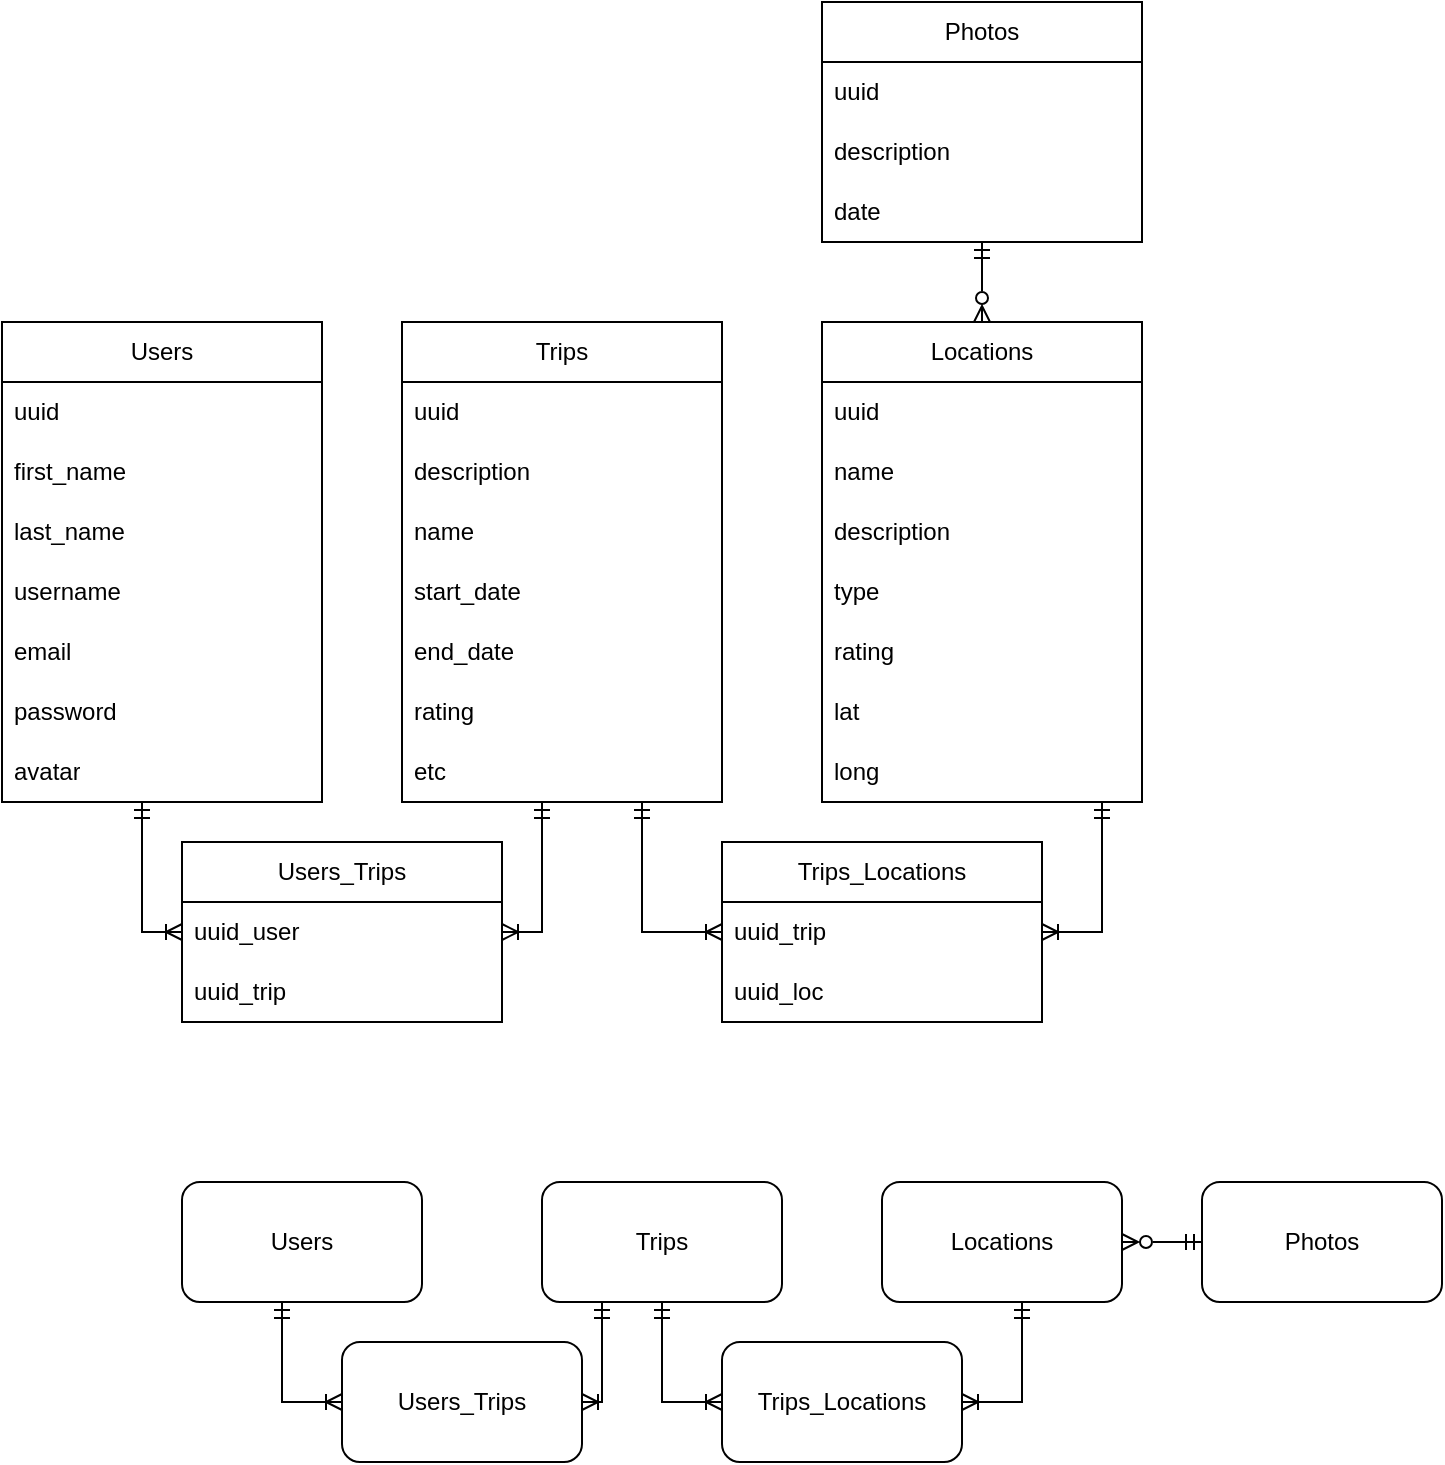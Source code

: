 <mxfile version="24.2.1" type="device">
  <diagram id="C5RBs43oDa-KdzZeNtuy" name="Page-1">
    <mxGraphModel dx="1121" dy="690" grid="1" gridSize="10" guides="1" tooltips="1" connect="1" arrows="1" fold="1" page="1" pageScale="1" pageWidth="827" pageHeight="1169" math="0" shadow="0">
      <root>
        <mxCell id="WIyWlLk6GJQsqaUBKTNV-0" />
        <mxCell id="WIyWlLk6GJQsqaUBKTNV-1" parent="WIyWlLk6GJQsqaUBKTNV-0" />
        <mxCell id="S6Zs9isHIHvM_lgudEaA-74" value="Users" style="swimlane;fontStyle=0;childLayout=stackLayout;horizontal=1;startSize=30;horizontalStack=0;resizeParent=1;resizeParentMax=0;resizeLast=0;collapsible=1;marginBottom=0;whiteSpace=wrap;html=1;" vertex="1" parent="WIyWlLk6GJQsqaUBKTNV-1">
          <mxGeometry x="100" y="250" width="160" height="240" as="geometry" />
        </mxCell>
        <mxCell id="S6Zs9isHIHvM_lgudEaA-75" value="uuid" style="text;strokeColor=none;fillColor=none;align=left;verticalAlign=middle;spacingLeft=4;spacingRight=4;overflow=hidden;points=[[0,0.5],[1,0.5]];portConstraint=eastwest;rotatable=0;whiteSpace=wrap;html=1;" vertex="1" parent="S6Zs9isHIHvM_lgudEaA-74">
          <mxGeometry y="30" width="160" height="30" as="geometry" />
        </mxCell>
        <mxCell id="S6Zs9isHIHvM_lgudEaA-76" value="first_name" style="text;strokeColor=none;fillColor=none;align=left;verticalAlign=middle;spacingLeft=4;spacingRight=4;overflow=hidden;points=[[0,0.5],[1,0.5]];portConstraint=eastwest;rotatable=0;whiteSpace=wrap;html=1;" vertex="1" parent="S6Zs9isHIHvM_lgudEaA-74">
          <mxGeometry y="60" width="160" height="30" as="geometry" />
        </mxCell>
        <mxCell id="S6Zs9isHIHvM_lgudEaA-77" value="last_name" style="text;strokeColor=none;fillColor=none;align=left;verticalAlign=middle;spacingLeft=4;spacingRight=4;overflow=hidden;points=[[0,0.5],[1,0.5]];portConstraint=eastwest;rotatable=0;whiteSpace=wrap;html=1;" vertex="1" parent="S6Zs9isHIHvM_lgudEaA-74">
          <mxGeometry y="90" width="160" height="30" as="geometry" />
        </mxCell>
        <mxCell id="S6Zs9isHIHvM_lgudEaA-78" value="username" style="text;strokeColor=none;fillColor=none;align=left;verticalAlign=middle;spacingLeft=4;spacingRight=4;overflow=hidden;points=[[0,0.5],[1,0.5]];portConstraint=eastwest;rotatable=0;whiteSpace=wrap;html=1;" vertex="1" parent="S6Zs9isHIHvM_lgudEaA-74">
          <mxGeometry y="120" width="160" height="30" as="geometry" />
        </mxCell>
        <mxCell id="S6Zs9isHIHvM_lgudEaA-79" value="email" style="text;strokeColor=none;fillColor=none;align=left;verticalAlign=middle;spacingLeft=4;spacingRight=4;overflow=hidden;points=[[0,0.5],[1,0.5]];portConstraint=eastwest;rotatable=0;whiteSpace=wrap;html=1;" vertex="1" parent="S6Zs9isHIHvM_lgudEaA-74">
          <mxGeometry y="150" width="160" height="30" as="geometry" />
        </mxCell>
        <mxCell id="S6Zs9isHIHvM_lgudEaA-80" value="password" style="text;strokeColor=none;fillColor=none;align=left;verticalAlign=middle;spacingLeft=4;spacingRight=4;overflow=hidden;points=[[0,0.5],[1,0.5]];portConstraint=eastwest;rotatable=0;whiteSpace=wrap;html=1;" vertex="1" parent="S6Zs9isHIHvM_lgudEaA-74">
          <mxGeometry y="180" width="160" height="30" as="geometry" />
        </mxCell>
        <mxCell id="S6Zs9isHIHvM_lgudEaA-81" value="avatar" style="text;strokeColor=none;fillColor=none;align=left;verticalAlign=middle;spacingLeft=4;spacingRight=4;overflow=hidden;points=[[0,0.5],[1,0.5]];portConstraint=eastwest;rotatable=0;whiteSpace=wrap;html=1;" vertex="1" parent="S6Zs9isHIHvM_lgudEaA-74">
          <mxGeometry y="210" width="160" height="30" as="geometry" />
        </mxCell>
        <mxCell id="S6Zs9isHIHvM_lgudEaA-82" value="Trips" style="swimlane;fontStyle=0;childLayout=stackLayout;horizontal=1;startSize=30;horizontalStack=0;resizeParent=1;resizeParentMax=0;resizeLast=0;collapsible=1;marginBottom=0;whiteSpace=wrap;html=1;" vertex="1" parent="WIyWlLk6GJQsqaUBKTNV-1">
          <mxGeometry x="300" y="250" width="160" height="240" as="geometry" />
        </mxCell>
        <mxCell id="S6Zs9isHIHvM_lgudEaA-83" value="uuid" style="text;strokeColor=none;fillColor=none;align=left;verticalAlign=middle;spacingLeft=4;spacingRight=4;overflow=hidden;points=[[0,0.5],[1,0.5]];portConstraint=eastwest;rotatable=0;whiteSpace=wrap;html=1;" vertex="1" parent="S6Zs9isHIHvM_lgudEaA-82">
          <mxGeometry y="30" width="160" height="30" as="geometry" />
        </mxCell>
        <mxCell id="S6Zs9isHIHvM_lgudEaA-84" value="description" style="text;strokeColor=none;fillColor=none;align=left;verticalAlign=middle;spacingLeft=4;spacingRight=4;overflow=hidden;points=[[0,0.5],[1,0.5]];portConstraint=eastwest;rotatable=0;whiteSpace=wrap;html=1;" vertex="1" parent="S6Zs9isHIHvM_lgudEaA-82">
          <mxGeometry y="60" width="160" height="30" as="geometry" />
        </mxCell>
        <mxCell id="S6Zs9isHIHvM_lgudEaA-85" value="name" style="text;strokeColor=none;fillColor=none;align=left;verticalAlign=middle;spacingLeft=4;spacingRight=4;overflow=hidden;points=[[0,0.5],[1,0.5]];portConstraint=eastwest;rotatable=0;whiteSpace=wrap;html=1;" vertex="1" parent="S6Zs9isHIHvM_lgudEaA-82">
          <mxGeometry y="90" width="160" height="30" as="geometry" />
        </mxCell>
        <mxCell id="S6Zs9isHIHvM_lgudEaA-86" value="start_date" style="text;strokeColor=none;fillColor=none;align=left;verticalAlign=middle;spacingLeft=4;spacingRight=4;overflow=hidden;points=[[0,0.5],[1,0.5]];portConstraint=eastwest;rotatable=0;whiteSpace=wrap;html=1;" vertex="1" parent="S6Zs9isHIHvM_lgudEaA-82">
          <mxGeometry y="120" width="160" height="30" as="geometry" />
        </mxCell>
        <mxCell id="S6Zs9isHIHvM_lgudEaA-87" value="end_date" style="text;strokeColor=none;fillColor=none;align=left;verticalAlign=middle;spacingLeft=4;spacingRight=4;overflow=hidden;points=[[0,0.5],[1,0.5]];portConstraint=eastwest;rotatable=0;whiteSpace=wrap;html=1;" vertex="1" parent="S6Zs9isHIHvM_lgudEaA-82">
          <mxGeometry y="150" width="160" height="30" as="geometry" />
        </mxCell>
        <mxCell id="S6Zs9isHIHvM_lgudEaA-88" value="rating" style="text;strokeColor=none;fillColor=none;align=left;verticalAlign=middle;spacingLeft=4;spacingRight=4;overflow=hidden;points=[[0,0.5],[1,0.5]];portConstraint=eastwest;rotatable=0;whiteSpace=wrap;html=1;" vertex="1" parent="S6Zs9isHIHvM_lgudEaA-82">
          <mxGeometry y="180" width="160" height="30" as="geometry" />
        </mxCell>
        <mxCell id="S6Zs9isHIHvM_lgudEaA-89" value="etc" style="text;strokeColor=none;fillColor=none;align=left;verticalAlign=middle;spacingLeft=4;spacingRight=4;overflow=hidden;points=[[0,0.5],[1,0.5]];portConstraint=eastwest;rotatable=0;whiteSpace=wrap;html=1;" vertex="1" parent="S6Zs9isHIHvM_lgudEaA-82">
          <mxGeometry y="210" width="160" height="30" as="geometry" />
        </mxCell>
        <mxCell id="S6Zs9isHIHvM_lgudEaA-90" value="Users_Trips" style="swimlane;fontStyle=0;childLayout=stackLayout;horizontal=1;startSize=30;horizontalStack=0;resizeParent=1;resizeParentMax=0;resizeLast=0;collapsible=1;marginBottom=0;whiteSpace=wrap;html=1;" vertex="1" parent="WIyWlLk6GJQsqaUBKTNV-1">
          <mxGeometry x="190" y="510" width="160" height="90" as="geometry" />
        </mxCell>
        <mxCell id="S6Zs9isHIHvM_lgudEaA-91" value="uuid_user" style="text;strokeColor=none;fillColor=none;align=left;verticalAlign=middle;spacingLeft=4;spacingRight=4;overflow=hidden;points=[[0,0.5],[1,0.5]];portConstraint=eastwest;rotatable=0;whiteSpace=wrap;html=1;" vertex="1" parent="S6Zs9isHIHvM_lgudEaA-90">
          <mxGeometry y="30" width="160" height="30" as="geometry" />
        </mxCell>
        <mxCell id="S6Zs9isHIHvM_lgudEaA-92" value="uuid_trip" style="text;strokeColor=none;fillColor=none;align=left;verticalAlign=middle;spacingLeft=4;spacingRight=4;overflow=hidden;points=[[0,0.5],[1,0.5]];portConstraint=eastwest;rotatable=0;whiteSpace=wrap;html=1;" vertex="1" parent="S6Zs9isHIHvM_lgudEaA-90">
          <mxGeometry y="60" width="160" height="30" as="geometry" />
        </mxCell>
        <mxCell id="S6Zs9isHIHvM_lgudEaA-93" value="Trips_Locations" style="swimlane;fontStyle=0;childLayout=stackLayout;horizontal=1;startSize=30;horizontalStack=0;resizeParent=1;resizeParentMax=0;resizeLast=0;collapsible=1;marginBottom=0;whiteSpace=wrap;html=1;" vertex="1" parent="WIyWlLk6GJQsqaUBKTNV-1">
          <mxGeometry x="460" y="510" width="160" height="90" as="geometry" />
        </mxCell>
        <mxCell id="S6Zs9isHIHvM_lgudEaA-94" value="uuid_trip" style="text;strokeColor=none;fillColor=none;align=left;verticalAlign=middle;spacingLeft=4;spacingRight=4;overflow=hidden;points=[[0,0.5],[1,0.5]];portConstraint=eastwest;rotatable=0;whiteSpace=wrap;html=1;" vertex="1" parent="S6Zs9isHIHvM_lgudEaA-93">
          <mxGeometry y="30" width="160" height="30" as="geometry" />
        </mxCell>
        <mxCell id="S6Zs9isHIHvM_lgudEaA-95" value="uuid_loc" style="text;strokeColor=none;fillColor=none;align=left;verticalAlign=middle;spacingLeft=4;spacingRight=4;overflow=hidden;points=[[0,0.5],[1,0.5]];portConstraint=eastwest;rotatable=0;whiteSpace=wrap;html=1;" vertex="1" parent="S6Zs9isHIHvM_lgudEaA-93">
          <mxGeometry y="60" width="160" height="30" as="geometry" />
        </mxCell>
        <mxCell id="S6Zs9isHIHvM_lgudEaA-99" value="Locations" style="swimlane;fontStyle=0;childLayout=stackLayout;horizontal=1;startSize=30;horizontalStack=0;resizeParent=1;resizeParentMax=0;resizeLast=0;collapsible=1;marginBottom=0;whiteSpace=wrap;html=1;" vertex="1" parent="WIyWlLk6GJQsqaUBKTNV-1">
          <mxGeometry x="510" y="250" width="160" height="240" as="geometry" />
        </mxCell>
        <mxCell id="S6Zs9isHIHvM_lgudEaA-100" value="uuid" style="text;strokeColor=none;fillColor=none;align=left;verticalAlign=middle;spacingLeft=4;spacingRight=4;overflow=hidden;points=[[0,0.5],[1,0.5]];portConstraint=eastwest;rotatable=0;whiteSpace=wrap;html=1;" vertex="1" parent="S6Zs9isHIHvM_lgudEaA-99">
          <mxGeometry y="30" width="160" height="30" as="geometry" />
        </mxCell>
        <mxCell id="S6Zs9isHIHvM_lgudEaA-101" value="name" style="text;strokeColor=none;fillColor=none;align=left;verticalAlign=middle;spacingLeft=4;spacingRight=4;overflow=hidden;points=[[0,0.5],[1,0.5]];portConstraint=eastwest;rotatable=0;whiteSpace=wrap;html=1;" vertex="1" parent="S6Zs9isHIHvM_lgudEaA-99">
          <mxGeometry y="60" width="160" height="30" as="geometry" />
        </mxCell>
        <mxCell id="S6Zs9isHIHvM_lgudEaA-102" value="description" style="text;strokeColor=none;fillColor=none;align=left;verticalAlign=middle;spacingLeft=4;spacingRight=4;overflow=hidden;points=[[0,0.5],[1,0.5]];portConstraint=eastwest;rotatable=0;whiteSpace=wrap;html=1;" vertex="1" parent="S6Zs9isHIHvM_lgudEaA-99">
          <mxGeometry y="90" width="160" height="30" as="geometry" />
        </mxCell>
        <mxCell id="S6Zs9isHIHvM_lgudEaA-103" value="type" style="text;strokeColor=none;fillColor=none;align=left;verticalAlign=middle;spacingLeft=4;spacingRight=4;overflow=hidden;points=[[0,0.5],[1,0.5]];portConstraint=eastwest;rotatable=0;whiteSpace=wrap;html=1;" vertex="1" parent="S6Zs9isHIHvM_lgudEaA-99">
          <mxGeometry y="120" width="160" height="30" as="geometry" />
        </mxCell>
        <mxCell id="S6Zs9isHIHvM_lgudEaA-98" value="rating" style="text;strokeColor=none;fillColor=none;align=left;verticalAlign=middle;spacingLeft=4;spacingRight=4;overflow=hidden;points=[[0,0.5],[1,0.5]];portConstraint=eastwest;rotatable=0;whiteSpace=wrap;html=1;" vertex="1" parent="S6Zs9isHIHvM_lgudEaA-99">
          <mxGeometry y="150" width="160" height="30" as="geometry" />
        </mxCell>
        <mxCell id="S6Zs9isHIHvM_lgudEaA-104" value="lat" style="text;strokeColor=none;fillColor=none;align=left;verticalAlign=middle;spacingLeft=4;spacingRight=4;overflow=hidden;points=[[0,0.5],[1,0.5]];portConstraint=eastwest;rotatable=0;whiteSpace=wrap;html=1;" vertex="1" parent="S6Zs9isHIHvM_lgudEaA-99">
          <mxGeometry y="180" width="160" height="30" as="geometry" />
        </mxCell>
        <mxCell id="S6Zs9isHIHvM_lgudEaA-105" value="long" style="text;strokeColor=none;fillColor=none;align=left;verticalAlign=middle;spacingLeft=4;spacingRight=4;overflow=hidden;points=[[0,0.5],[1,0.5]];portConstraint=eastwest;rotatable=0;whiteSpace=wrap;html=1;" vertex="1" parent="S6Zs9isHIHvM_lgudEaA-99">
          <mxGeometry y="210" width="160" height="30" as="geometry" />
        </mxCell>
        <mxCell id="S6Zs9isHIHvM_lgudEaA-107" style="edgeStyle=orthogonalEdgeStyle;rounded=0;orthogonalLoop=1;jettySize=auto;html=1;entryX=0;entryY=0.5;entryDx=0;entryDy=0;endArrow=ERoneToMany;endFill=0;startArrow=ERmandOne;startFill=0;" edge="1" parent="WIyWlLk6GJQsqaUBKTNV-1" source="S6Zs9isHIHvM_lgudEaA-74" target="S6Zs9isHIHvM_lgudEaA-91">
          <mxGeometry relative="1" as="geometry">
            <Array as="points">
              <mxPoint x="170" y="555" />
            </Array>
          </mxGeometry>
        </mxCell>
        <mxCell id="S6Zs9isHIHvM_lgudEaA-108" style="edgeStyle=orthogonalEdgeStyle;shape=connector;rounded=0;orthogonalLoop=1;jettySize=auto;html=1;entryX=1;entryY=0.5;entryDx=0;entryDy=0;labelBackgroundColor=default;strokeColor=default;align=center;verticalAlign=middle;fontFamily=Helvetica;fontSize=11;fontColor=default;endArrow=ERoneToMany;endFill=0;startArrow=ERmandOne;startFill=0;" edge="1" parent="WIyWlLk6GJQsqaUBKTNV-1" source="S6Zs9isHIHvM_lgudEaA-89" target="S6Zs9isHIHvM_lgudEaA-91">
          <mxGeometry relative="1" as="geometry">
            <Array as="points">
              <mxPoint x="370" y="555" />
            </Array>
          </mxGeometry>
        </mxCell>
        <mxCell id="S6Zs9isHIHvM_lgudEaA-109" style="edgeStyle=orthogonalEdgeStyle;shape=connector;rounded=0;orthogonalLoop=1;jettySize=auto;html=1;entryX=0;entryY=0.5;entryDx=0;entryDy=0;labelBackgroundColor=default;strokeColor=default;align=center;verticalAlign=middle;fontFamily=Helvetica;fontSize=11;fontColor=default;endArrow=ERoneToMany;endFill=0;startArrow=ERmandOne;startFill=0;" edge="1" parent="WIyWlLk6GJQsqaUBKTNV-1" source="S6Zs9isHIHvM_lgudEaA-89" target="S6Zs9isHIHvM_lgudEaA-94">
          <mxGeometry relative="1" as="geometry">
            <Array as="points">
              <mxPoint x="420" y="555" />
            </Array>
          </mxGeometry>
        </mxCell>
        <mxCell id="S6Zs9isHIHvM_lgudEaA-110" style="edgeStyle=orthogonalEdgeStyle;shape=connector;rounded=0;orthogonalLoop=1;jettySize=auto;html=1;entryX=1;entryY=0.5;entryDx=0;entryDy=0;labelBackgroundColor=default;strokeColor=default;align=center;verticalAlign=middle;fontFamily=Helvetica;fontSize=11;fontColor=default;endArrow=ERoneToMany;endFill=0;startArrow=ERmandOne;startFill=0;" edge="1" parent="WIyWlLk6GJQsqaUBKTNV-1" source="S6Zs9isHIHvM_lgudEaA-105" target="S6Zs9isHIHvM_lgudEaA-94">
          <mxGeometry relative="1" as="geometry">
            <Array as="points">
              <mxPoint x="650" y="555" />
            </Array>
          </mxGeometry>
        </mxCell>
        <mxCell id="S6Zs9isHIHvM_lgudEaA-111" value="Photos" style="swimlane;fontStyle=0;childLayout=stackLayout;horizontal=1;startSize=30;horizontalStack=0;resizeParent=1;resizeParentMax=0;resizeLast=0;collapsible=1;marginBottom=0;whiteSpace=wrap;html=1;" vertex="1" parent="WIyWlLk6GJQsqaUBKTNV-1">
          <mxGeometry x="510" y="90" width="160" height="120" as="geometry" />
        </mxCell>
        <mxCell id="S6Zs9isHIHvM_lgudEaA-112" value="uuid" style="text;strokeColor=none;fillColor=none;align=left;verticalAlign=middle;spacingLeft=4;spacingRight=4;overflow=hidden;points=[[0,0.5],[1,0.5]];portConstraint=eastwest;rotatable=0;whiteSpace=wrap;html=1;" vertex="1" parent="S6Zs9isHIHvM_lgudEaA-111">
          <mxGeometry y="30" width="160" height="30" as="geometry" />
        </mxCell>
        <mxCell id="S6Zs9isHIHvM_lgudEaA-114" value="description" style="text;strokeColor=none;fillColor=none;align=left;verticalAlign=middle;spacingLeft=4;spacingRight=4;overflow=hidden;points=[[0,0.5],[1,0.5]];portConstraint=eastwest;rotatable=0;whiteSpace=wrap;html=1;" vertex="1" parent="S6Zs9isHIHvM_lgudEaA-111">
          <mxGeometry y="60" width="160" height="30" as="geometry" />
        </mxCell>
        <mxCell id="S6Zs9isHIHvM_lgudEaA-121" value="date" style="text;strokeColor=none;fillColor=none;align=left;verticalAlign=middle;spacingLeft=4;spacingRight=4;overflow=hidden;points=[[0,0.5],[1,0.5]];portConstraint=eastwest;rotatable=0;whiteSpace=wrap;html=1;" vertex="1" parent="S6Zs9isHIHvM_lgudEaA-111">
          <mxGeometry y="90" width="160" height="30" as="geometry" />
        </mxCell>
        <mxCell id="S6Zs9isHIHvM_lgudEaA-118" value="" style="endArrow=ERmandOne;html=1;rounded=0;endFill=0;startArrow=ERzeroToMany;startFill=0;" edge="1" parent="WIyWlLk6GJQsqaUBKTNV-1" source="S6Zs9isHIHvM_lgudEaA-99" target="S6Zs9isHIHvM_lgudEaA-111">
          <mxGeometry width="50" height="50" relative="1" as="geometry">
            <mxPoint x="510" y="190" as="sourcePoint" />
            <mxPoint x="560" y="140" as="targetPoint" />
          </mxGeometry>
        </mxCell>
        <mxCell id="S6Zs9isHIHvM_lgudEaA-122" value="Users" style="rounded=1;whiteSpace=wrap;html=1;" vertex="1" parent="WIyWlLk6GJQsqaUBKTNV-1">
          <mxGeometry x="190" y="680" width="120" height="60" as="geometry" />
        </mxCell>
        <mxCell id="S6Zs9isHIHvM_lgudEaA-131" value="" style="edgeStyle=orthogonalEdgeStyle;rounded=0;orthogonalLoop=1;jettySize=auto;html=1;entryX=0;entryY=0.5;entryDx=0;entryDy=0;endArrow=ERoneToMany;endFill=0;startArrow=ERmandOne;startFill=0;" edge="1" parent="WIyWlLk6GJQsqaUBKTNV-1" source="S6Zs9isHIHvM_lgudEaA-123" target="S6Zs9isHIHvM_lgudEaA-125">
          <mxGeometry relative="1" as="geometry">
            <Array as="points">
              <mxPoint x="430" y="790" />
            </Array>
          </mxGeometry>
        </mxCell>
        <mxCell id="S6Zs9isHIHvM_lgudEaA-123" value="Trips" style="rounded=1;whiteSpace=wrap;html=1;" vertex="1" parent="WIyWlLk6GJQsqaUBKTNV-1">
          <mxGeometry x="370" y="680" width="120" height="60" as="geometry" />
        </mxCell>
        <mxCell id="S6Zs9isHIHvM_lgudEaA-132" value="" style="edgeStyle=orthogonalEdgeStyle;rounded=0;orthogonalLoop=1;jettySize=auto;html=1;endArrow=ERmandOne;endFill=0;startArrow=ERoneToMany;startFill=0;" edge="1" parent="WIyWlLk6GJQsqaUBKTNV-1" source="S6Zs9isHIHvM_lgudEaA-124" target="S6Zs9isHIHvM_lgudEaA-122">
          <mxGeometry relative="1" as="geometry">
            <Array as="points">
              <mxPoint x="240" y="790" />
            </Array>
          </mxGeometry>
        </mxCell>
        <mxCell id="S6Zs9isHIHvM_lgudEaA-133" value="" style="edgeStyle=orthogonalEdgeStyle;rounded=0;orthogonalLoop=1;jettySize=auto;html=1;entryX=0.25;entryY=1;entryDx=0;entryDy=0;endArrow=ERmandOne;endFill=0;startArrow=ERoneToMany;startFill=0;" edge="1" parent="WIyWlLk6GJQsqaUBKTNV-1" source="S6Zs9isHIHvM_lgudEaA-124" target="S6Zs9isHIHvM_lgudEaA-123">
          <mxGeometry relative="1" as="geometry">
            <Array as="points">
              <mxPoint x="400" y="790" />
            </Array>
          </mxGeometry>
        </mxCell>
        <mxCell id="S6Zs9isHIHvM_lgudEaA-124" value="Users_Trips" style="rounded=1;whiteSpace=wrap;html=1;" vertex="1" parent="WIyWlLk6GJQsqaUBKTNV-1">
          <mxGeometry x="270" y="760" width="120" height="60" as="geometry" />
        </mxCell>
        <mxCell id="S6Zs9isHIHvM_lgudEaA-125" value="Trips_Locations" style="rounded=1;whiteSpace=wrap;html=1;" vertex="1" parent="WIyWlLk6GJQsqaUBKTNV-1">
          <mxGeometry x="460" y="760" width="120" height="60" as="geometry" />
        </mxCell>
        <mxCell id="S6Zs9isHIHvM_lgudEaA-129" value="" style="edgeStyle=orthogonalEdgeStyle;rounded=0;orthogonalLoop=1;jettySize=auto;html=1;endArrow=ERmandOne;endFill=0;startArrow=ERzeroToMany;startFill=0;" edge="1" parent="WIyWlLk6GJQsqaUBKTNV-1" source="S6Zs9isHIHvM_lgudEaA-126" target="S6Zs9isHIHvM_lgudEaA-127">
          <mxGeometry relative="1" as="geometry" />
        </mxCell>
        <mxCell id="S6Zs9isHIHvM_lgudEaA-130" value="" style="edgeStyle=orthogonalEdgeStyle;rounded=0;orthogonalLoop=1;jettySize=auto;html=1;entryX=1;entryY=0.5;entryDx=0;entryDy=0;endArrow=ERoneToMany;endFill=0;startArrow=ERmandOne;startFill=0;" edge="1" parent="WIyWlLk6GJQsqaUBKTNV-1" source="S6Zs9isHIHvM_lgudEaA-126" target="S6Zs9isHIHvM_lgudEaA-125">
          <mxGeometry relative="1" as="geometry">
            <Array as="points">
              <mxPoint x="610" y="790" />
            </Array>
          </mxGeometry>
        </mxCell>
        <mxCell id="S6Zs9isHIHvM_lgudEaA-126" value="Locations" style="rounded=1;whiteSpace=wrap;html=1;" vertex="1" parent="WIyWlLk6GJQsqaUBKTNV-1">
          <mxGeometry x="540" y="680" width="120" height="60" as="geometry" />
        </mxCell>
        <mxCell id="S6Zs9isHIHvM_lgudEaA-127" value="Photos" style="rounded=1;whiteSpace=wrap;html=1;" vertex="1" parent="WIyWlLk6GJQsqaUBKTNV-1">
          <mxGeometry x="700" y="680" width="120" height="60" as="geometry" />
        </mxCell>
      </root>
    </mxGraphModel>
  </diagram>
</mxfile>
